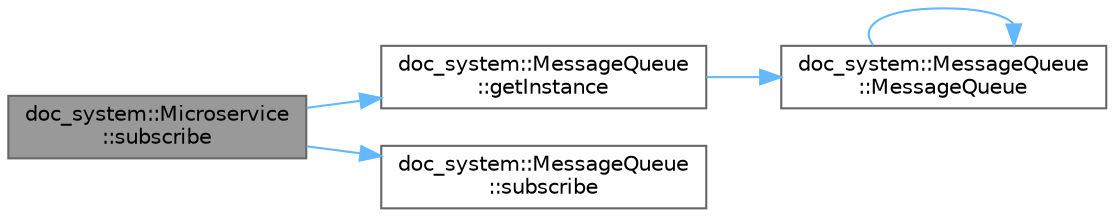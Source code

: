 digraph "doc_system::Microservice::subscribe"
{
 // INTERACTIVE_SVG=YES
 // LATEX_PDF_SIZE
  bgcolor="transparent";
  edge [fontname=Helvetica,fontsize=10,labelfontname=Helvetica,labelfontsize=10];
  node [fontname=Helvetica,fontsize=10,shape=box,height=0.2,width=0.4];
  rankdir="LR";
  Node1 [id="Node000001",label="doc_system::Microservice\l::subscribe",height=0.2,width=0.4,color="gray40", fillcolor="grey60", style="filled", fontcolor="black",tooltip=" "];
  Node1 -> Node2 [id="edge1_Node000001_Node000002",color="steelblue1",style="solid",tooltip=" "];
  Node2 [id="Node000002",label="doc_system::MessageQueue\l::getInstance",height=0.2,width=0.4,color="grey40", fillcolor="white", style="filled",URL="$classdoc__system_1_1_message_queue.html#a86be05356919af81de4d482e4fe4affe",tooltip=" "];
  Node2 -> Node3 [id="edge2_Node000002_Node000003",color="steelblue1",style="solid",tooltip=" "];
  Node3 [id="Node000003",label="doc_system::MessageQueue\l::MessageQueue",height=0.2,width=0.4,color="grey40", fillcolor="white", style="filled",URL="$classdoc__system_1_1_message_queue.html#a6a2dda5ac3796fbf7895ca72a618a501",tooltip=" "];
  Node3 -> Node3 [id="edge3_Node000003_Node000003",color="steelblue1",style="solid",tooltip=" "];
  Node1 -> Node4 [id="edge4_Node000001_Node000004",color="steelblue1",style="solid",tooltip=" "];
  Node4 [id="Node000004",label="doc_system::MessageQueue\l::subscribe",height=0.2,width=0.4,color="grey40", fillcolor="white", style="filled",URL="$classdoc__system_1_1_message_queue.html#a465a63cda491dfc297edbd624e106405",tooltip=" "];
}

